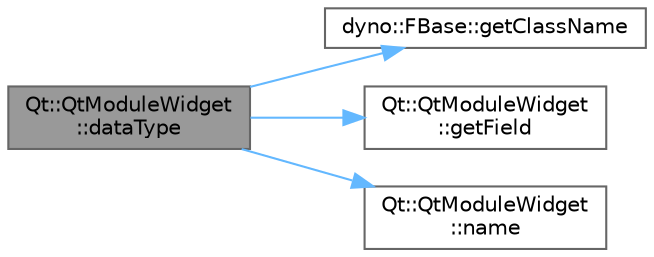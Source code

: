 digraph "Qt::QtModuleWidget::dataType"
{
 // LATEX_PDF_SIZE
  bgcolor="transparent";
  edge [fontname=Helvetica,fontsize=10,labelfontname=Helvetica,labelfontsize=10];
  node [fontname=Helvetica,fontsize=10,shape=box,height=0.2,width=0.4];
  rankdir="LR";
  Node1 [id="Node000001",label="Qt::QtModuleWidget\l::dataType",height=0.2,width=0.4,color="gray40", fillcolor="grey60", style="filled", fontcolor="black",tooltip=" "];
  Node1 -> Node2 [id="edge1_Node000001_Node000002",color="steelblue1",style="solid",tooltip=" "];
  Node2 [id="Node000002",label="dyno::FBase::getClassName",height=0.2,width=0.4,color="grey40", fillcolor="white", style="filled",URL="$classdyno_1_1_f_base.html#a13d7c35a189c2112df3cc36ba4fbea2d",tooltip=" "];
  Node1 -> Node3 [id="edge2_Node000001_Node000003",color="steelblue1",style="solid",tooltip=" "];
  Node3 [id="Node000003",label="Qt::QtModuleWidget\l::getField",height=0.2,width=0.4,color="grey40", fillcolor="white", style="filled",URL="$class_qt_1_1_qt_module_widget.html#a15cd308277b165ab19681e225130df9f",tooltip=" "];
  Node1 -> Node4 [id="edge3_Node000001_Node000004",color="steelblue1",style="solid",tooltip=" "];
  Node4 [id="Node000004",label="Qt::QtModuleWidget\l::name",height=0.2,width=0.4,color="grey40", fillcolor="white", style="filled",URL="$class_qt_1_1_qt_module_widget.html#a41056c7995de31fa2ffd0d6cc965c473",tooltip=" "];
}
